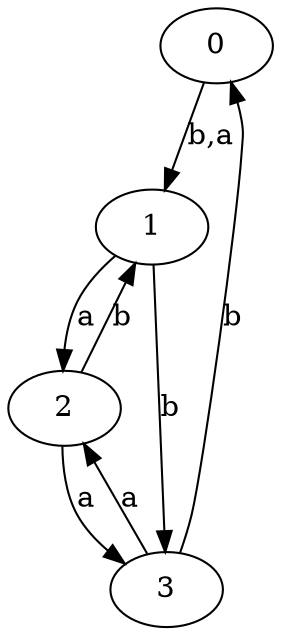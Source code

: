 digraph {
 ranksep=0.5;
 d2tdocpreamble = "\usetikzlibrary{automata}";
 d2tfigpreamble = "\tikzstyle{every state}= [ draw=blue!50,very thick,fill=blue!20]  \tikzstyle{auto}= [fill=white]";
 node [style="state"];
 edge [lblstyle="auto",topath="bend right", len=4  ]
  "0" [label="0",style = "state, accepting"];
  "1" [label="1",];
  "2" [label="2",];
  "3" [label="3",style = "state, initial"];
  "0" -> "1" [label="b,a"];
  "1" -> "2" [label="a"];
  "1" -> "3" [label="b"];
  "2" -> "1" [label="b"];
  "2" -> "3" [label="a"];
  "3" -> "0" [label="b"];
  "3" -> "2" [label="a"];
}
